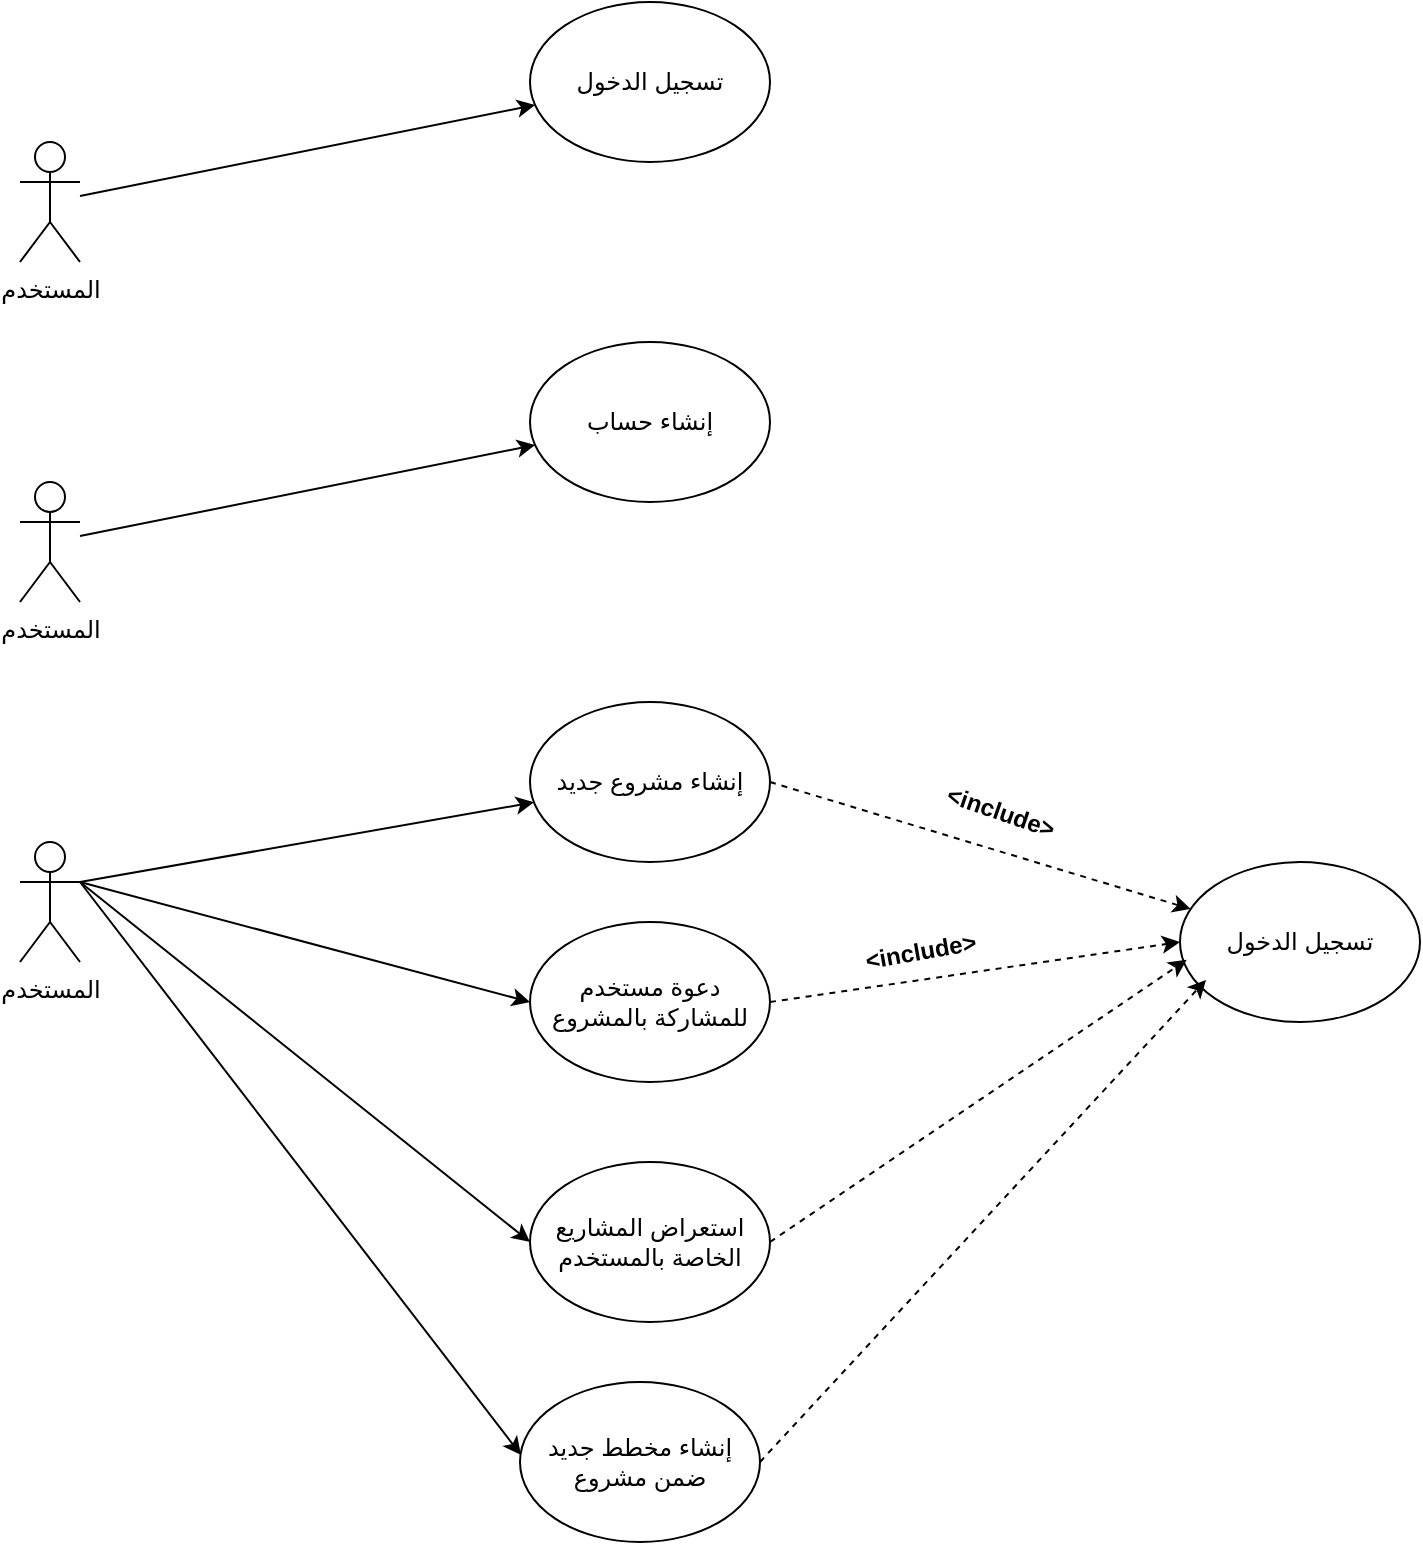 <mxfile version="24.7.7">
  <diagram name="Page-1" id="zChRa0wgHdANf_wTVHL-">
    <mxGraphModel dx="1505" dy="845" grid="1" gridSize="10" guides="1" tooltips="1" connect="1" arrows="1" fold="1" page="1" pageScale="1" pageWidth="850" pageHeight="1100" math="0" shadow="0">
      <root>
        <mxCell id="0" />
        <mxCell id="1" parent="0" />
        <mxCell id="rL4twkD7KEl90aD-xms7-3" style="rounded=0;orthogonalLoop=1;jettySize=auto;html=1;" edge="1" parent="1" source="rL4twkD7KEl90aD-xms7-1" target="rL4twkD7KEl90aD-xms7-2">
          <mxGeometry relative="1" as="geometry" />
        </mxCell>
        <mxCell id="rL4twkD7KEl90aD-xms7-1" value="المستخدم" style="shape=umlActor;verticalLabelPosition=bottom;verticalAlign=top;html=1;outlineConnect=0;" vertex="1" parent="1">
          <mxGeometry x="170" y="160" width="30" height="60" as="geometry" />
        </mxCell>
        <mxCell id="rL4twkD7KEl90aD-xms7-2" value="تسجيل الدخول" style="ellipse;whiteSpace=wrap;html=1;" vertex="1" parent="1">
          <mxGeometry x="425" y="90" width="120" height="80" as="geometry" />
        </mxCell>
        <mxCell id="rL4twkD7KEl90aD-xms7-4" style="rounded=0;orthogonalLoop=1;jettySize=auto;html=1;" edge="1" parent="1" source="rL4twkD7KEl90aD-xms7-5" target="rL4twkD7KEl90aD-xms7-6">
          <mxGeometry relative="1" as="geometry" />
        </mxCell>
        <mxCell id="rL4twkD7KEl90aD-xms7-5" value="المستخدم" style="shape=umlActor;verticalLabelPosition=bottom;verticalAlign=top;html=1;outlineConnect=0;" vertex="1" parent="1">
          <mxGeometry x="170" y="330" width="30" height="60" as="geometry" />
        </mxCell>
        <mxCell id="rL4twkD7KEl90aD-xms7-6" value="إنشاء حساب" style="ellipse;whiteSpace=wrap;html=1;" vertex="1" parent="1">
          <mxGeometry x="425" y="260" width="120" height="80" as="geometry" />
        </mxCell>
        <mxCell id="rL4twkD7KEl90aD-xms7-7" style="rounded=0;orthogonalLoop=1;jettySize=auto;html=1;" edge="1" parent="1" target="rL4twkD7KEl90aD-xms7-9">
          <mxGeometry relative="1" as="geometry">
            <mxPoint x="200" y="530" as="sourcePoint" />
          </mxGeometry>
        </mxCell>
        <mxCell id="rL4twkD7KEl90aD-xms7-8" value="المستخدم" style="shape=umlActor;verticalLabelPosition=bottom;verticalAlign=top;html=1;outlineConnect=0;" vertex="1" parent="1">
          <mxGeometry x="170" y="510" width="30" height="60" as="geometry" />
        </mxCell>
        <mxCell id="rL4twkD7KEl90aD-xms7-11" style="rounded=0;orthogonalLoop=1;jettySize=auto;html=1;exitX=1;exitY=0.5;exitDx=0;exitDy=0;dashed=1;" edge="1" parent="1" source="rL4twkD7KEl90aD-xms7-9" target="rL4twkD7KEl90aD-xms7-10">
          <mxGeometry relative="1" as="geometry" />
        </mxCell>
        <mxCell id="rL4twkD7KEl90aD-xms7-9" value="إنشاء مشروع جديد" style="ellipse;whiteSpace=wrap;html=1;" vertex="1" parent="1">
          <mxGeometry x="425" y="440" width="120" height="80" as="geometry" />
        </mxCell>
        <mxCell id="rL4twkD7KEl90aD-xms7-10" value="تسجيل الدخول" style="ellipse;whiteSpace=wrap;html=1;" vertex="1" parent="1">
          <mxGeometry x="750" y="520" width="120" height="80" as="geometry" />
        </mxCell>
        <mxCell id="rL4twkD7KEl90aD-xms7-12" value="&lt;b&gt;&amp;lt;include&amp;gt;&lt;/b&gt;" style="text;html=1;align=center;verticalAlign=middle;resizable=0;points=[];autosize=1;strokeColor=none;fillColor=none;rotation=19;" vertex="1" parent="1">
          <mxGeometry x="620" y="480" width="80" height="30" as="geometry" />
        </mxCell>
        <mxCell id="rL4twkD7KEl90aD-xms7-14" value="دعوة مستخدم للمشاركة بالمشروع" style="ellipse;whiteSpace=wrap;html=1;" vertex="1" parent="1">
          <mxGeometry x="425" y="550" width="120" height="80" as="geometry" />
        </mxCell>
        <mxCell id="rL4twkD7KEl90aD-xms7-16" style="rounded=0;orthogonalLoop=1;jettySize=auto;html=1;exitX=1;exitY=0.333;exitDx=0;exitDy=0;exitPerimeter=0;entryX=0;entryY=0.5;entryDx=0;entryDy=0;" edge="1" parent="1" source="rL4twkD7KEl90aD-xms7-8" target="rL4twkD7KEl90aD-xms7-14">
          <mxGeometry relative="1" as="geometry">
            <mxPoint x="210" y="547" as="sourcePoint" />
            <mxPoint x="438" y="501" as="targetPoint" />
          </mxGeometry>
        </mxCell>
        <mxCell id="rL4twkD7KEl90aD-xms7-17" style="rounded=0;orthogonalLoop=1;jettySize=auto;html=1;dashed=1;exitX=1;exitY=0.5;exitDx=0;exitDy=0;entryX=0;entryY=0.5;entryDx=0;entryDy=0;" edge="1" parent="1" target="rL4twkD7KEl90aD-xms7-10" source="rL4twkD7KEl90aD-xms7-14">
          <mxGeometry relative="1" as="geometry">
            <mxPoint x="550" y="591" as="sourcePoint" />
            <mxPoint x="760" y="590" as="targetPoint" />
          </mxGeometry>
        </mxCell>
        <mxCell id="rL4twkD7KEl90aD-xms7-19" value="&lt;b&gt;&amp;lt;include&amp;gt;&lt;/b&gt;" style="text;html=1;align=center;verticalAlign=middle;resizable=0;points=[];autosize=1;strokeColor=none;fillColor=none;rotation=-10;" vertex="1" parent="1">
          <mxGeometry x="580" y="550" width="80" height="30" as="geometry" />
        </mxCell>
        <mxCell id="rL4twkD7KEl90aD-xms7-20" value="استعراض المشاريع الخاصة بالمستخدم" style="ellipse;whiteSpace=wrap;html=1;" vertex="1" parent="1">
          <mxGeometry x="425" y="670" width="120" height="80" as="geometry" />
        </mxCell>
        <mxCell id="rL4twkD7KEl90aD-xms7-21" style="rounded=0;orthogonalLoop=1;jettySize=auto;html=1;exitX=1;exitY=0.333;exitDx=0;exitDy=0;exitPerimeter=0;entryX=0;entryY=0.5;entryDx=0;entryDy=0;" edge="1" parent="1" source="rL4twkD7KEl90aD-xms7-8" target="rL4twkD7KEl90aD-xms7-20">
          <mxGeometry relative="1" as="geometry">
            <mxPoint x="210" y="540" as="sourcePoint" />
            <mxPoint x="435" y="600" as="targetPoint" />
          </mxGeometry>
        </mxCell>
        <mxCell id="rL4twkD7KEl90aD-xms7-22" style="rounded=0;orthogonalLoop=1;jettySize=auto;html=1;dashed=1;exitX=1;exitY=0.5;exitDx=0;exitDy=0;entryX=0.028;entryY=0.611;entryDx=0;entryDy=0;entryPerimeter=0;" edge="1" parent="1" source="rL4twkD7KEl90aD-xms7-20" target="rL4twkD7KEl90aD-xms7-10">
          <mxGeometry relative="1" as="geometry">
            <mxPoint x="555" y="600" as="sourcePoint" />
            <mxPoint x="760" y="570" as="targetPoint" />
          </mxGeometry>
        </mxCell>
        <mxCell id="rL4twkD7KEl90aD-xms7-23" style="rounded=0;orthogonalLoop=1;jettySize=auto;html=1;entryX=0.004;entryY=0.456;entryDx=0;entryDy=0;entryPerimeter=0;" edge="1" parent="1" target="rL4twkD7KEl90aD-xms7-24">
          <mxGeometry relative="1" as="geometry">
            <mxPoint x="200" y="530" as="sourcePoint" />
            <mxPoint x="420" y="830" as="targetPoint" />
          </mxGeometry>
        </mxCell>
        <mxCell id="rL4twkD7KEl90aD-xms7-24" value="إنشاء مخطط جديد ضمن مشروع" style="ellipse;whiteSpace=wrap;html=1;" vertex="1" parent="1">
          <mxGeometry x="420" y="780" width="120" height="80" as="geometry" />
        </mxCell>
        <mxCell id="rL4twkD7KEl90aD-xms7-25" style="rounded=0;orthogonalLoop=1;jettySize=auto;html=1;dashed=1;exitX=1;exitY=0.5;exitDx=0;exitDy=0;entryX=0.028;entryY=0.611;entryDx=0;entryDy=0;entryPerimeter=0;" edge="1" parent="1" source="rL4twkD7KEl90aD-xms7-24">
          <mxGeometry relative="1" as="geometry">
            <mxPoint x="555" y="720" as="sourcePoint" />
            <mxPoint x="763" y="579" as="targetPoint" />
          </mxGeometry>
        </mxCell>
      </root>
    </mxGraphModel>
  </diagram>
</mxfile>
